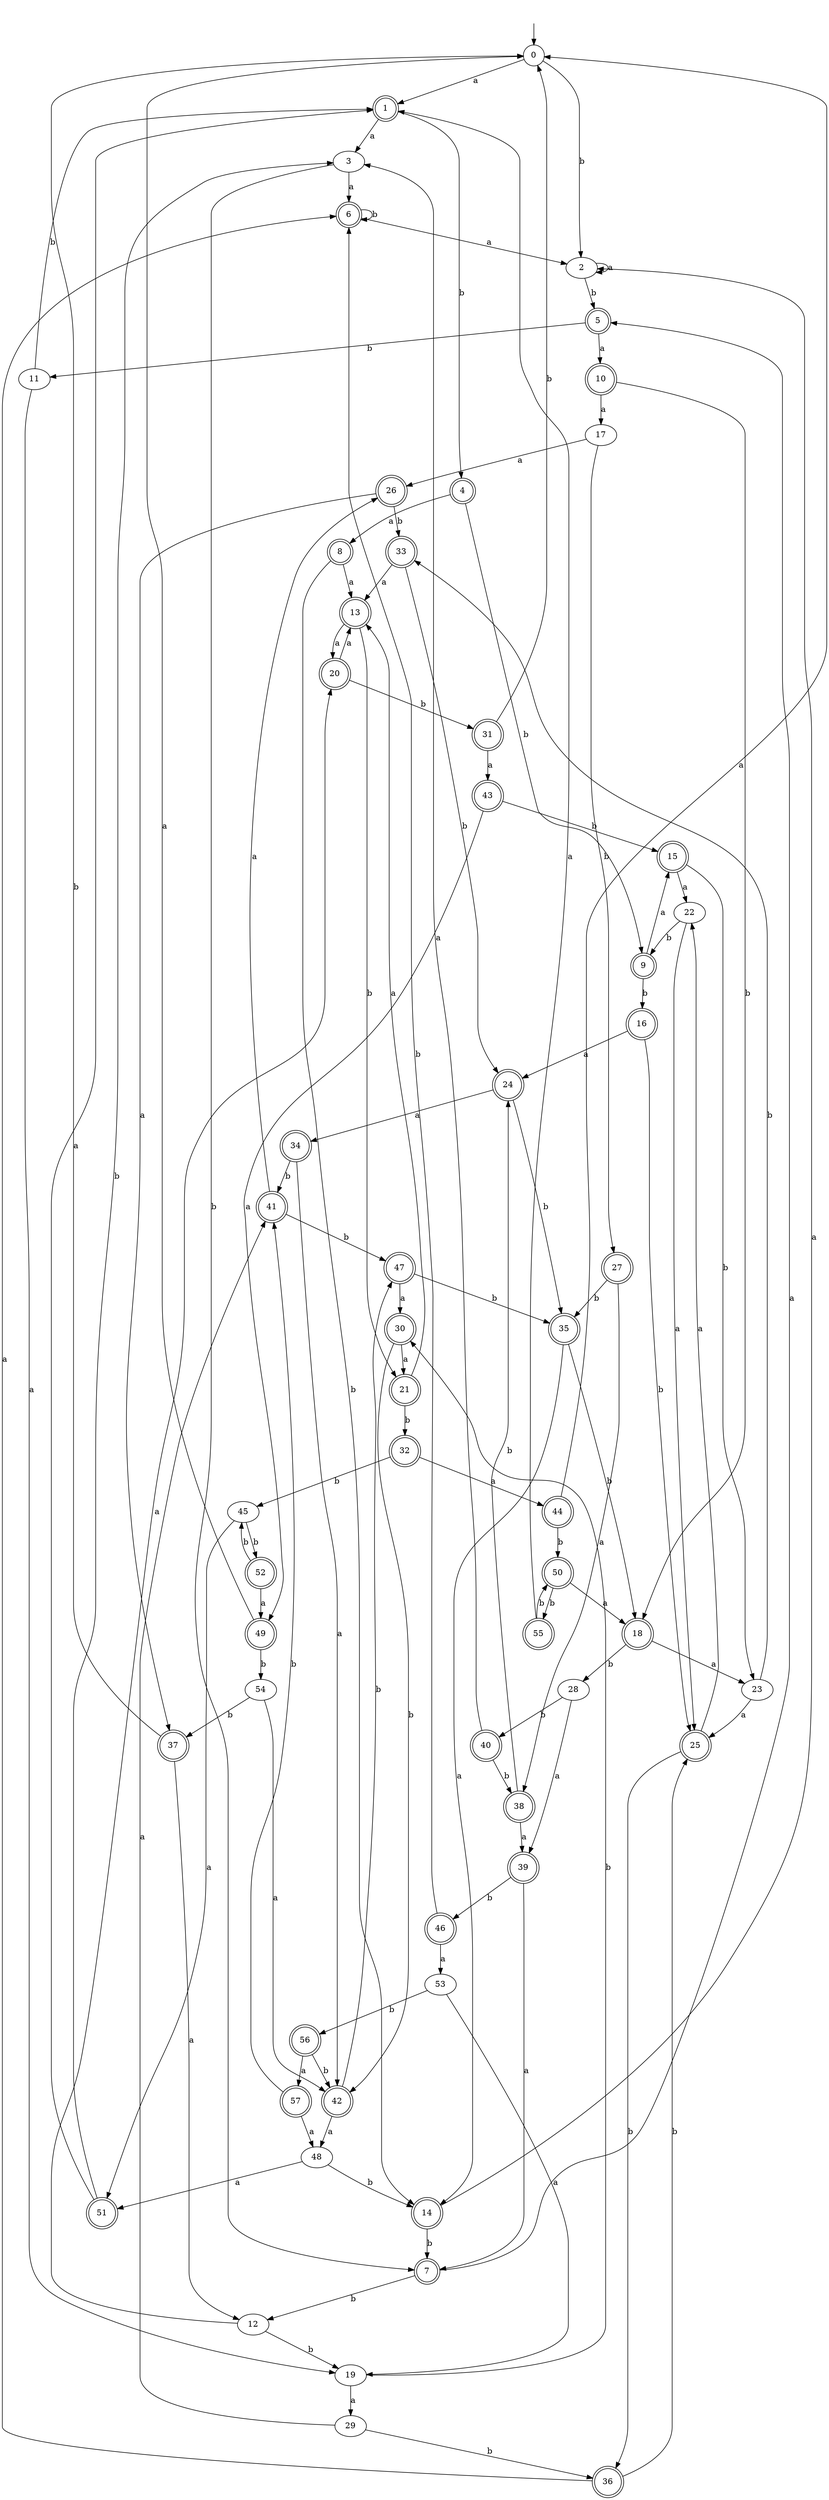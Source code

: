 digraph RandomDFA {
  __start0 [label="", shape=none];
  __start0 -> 0 [label=""];
  0 [shape=circle]
  0 -> 1 [label="a"]
  0 -> 2 [label="b"]
  1 [shape=doublecircle]
  1 -> 3 [label="a"]
  1 -> 4 [label="b"]
  2
  2 -> 2 [label="a"]
  2 -> 5 [label="b"]
  3
  3 -> 6 [label="a"]
  3 -> 7 [label="b"]
  4 [shape=doublecircle]
  4 -> 8 [label="a"]
  4 -> 9 [label="b"]
  5 [shape=doublecircle]
  5 -> 10 [label="a"]
  5 -> 11 [label="b"]
  6 [shape=doublecircle]
  6 -> 2 [label="a"]
  6 -> 6 [label="b"]
  7 [shape=doublecircle]
  7 -> 5 [label="a"]
  7 -> 12 [label="b"]
  8 [shape=doublecircle]
  8 -> 13 [label="a"]
  8 -> 14 [label="b"]
  9 [shape=doublecircle]
  9 -> 15 [label="a"]
  9 -> 16 [label="b"]
  10 [shape=doublecircle]
  10 -> 17 [label="a"]
  10 -> 18 [label="b"]
  11
  11 -> 19 [label="a"]
  11 -> 1 [label="b"]
  12
  12 -> 20 [label="a"]
  12 -> 19 [label="b"]
  13 [shape=doublecircle]
  13 -> 20 [label="a"]
  13 -> 21 [label="b"]
  14 [shape=doublecircle]
  14 -> 2 [label="a"]
  14 -> 7 [label="b"]
  15 [shape=doublecircle]
  15 -> 22 [label="a"]
  15 -> 23 [label="b"]
  16 [shape=doublecircle]
  16 -> 24 [label="a"]
  16 -> 25 [label="b"]
  17
  17 -> 26 [label="a"]
  17 -> 27 [label="b"]
  18 [shape=doublecircle]
  18 -> 23 [label="a"]
  18 -> 28 [label="b"]
  19
  19 -> 29 [label="a"]
  19 -> 30 [label="b"]
  20 [shape=doublecircle]
  20 -> 13 [label="a"]
  20 -> 31 [label="b"]
  21 [shape=doublecircle]
  21 -> 13 [label="a"]
  21 -> 32 [label="b"]
  22
  22 -> 25 [label="a"]
  22 -> 9 [label="b"]
  23
  23 -> 25 [label="a"]
  23 -> 33 [label="b"]
  24 [shape=doublecircle]
  24 -> 34 [label="a"]
  24 -> 35 [label="b"]
  25 [shape=doublecircle]
  25 -> 22 [label="a"]
  25 -> 36 [label="b"]
  26 [shape=doublecircle]
  26 -> 37 [label="a"]
  26 -> 33 [label="b"]
  27 [shape=doublecircle]
  27 -> 38 [label="a"]
  27 -> 35 [label="b"]
  28
  28 -> 39 [label="a"]
  28 -> 40 [label="b"]
  29
  29 -> 41 [label="a"]
  29 -> 36 [label="b"]
  30 [shape=doublecircle]
  30 -> 21 [label="a"]
  30 -> 42 [label="b"]
  31 [shape=doublecircle]
  31 -> 43 [label="a"]
  31 -> 0 [label="b"]
  32 [shape=doublecircle]
  32 -> 44 [label="a"]
  32 -> 45 [label="b"]
  33 [shape=doublecircle]
  33 -> 13 [label="a"]
  33 -> 24 [label="b"]
  34 [shape=doublecircle]
  34 -> 42 [label="a"]
  34 -> 41 [label="b"]
  35 [shape=doublecircle]
  35 -> 14 [label="a"]
  35 -> 18 [label="b"]
  36 [shape=doublecircle]
  36 -> 6 [label="a"]
  36 -> 25 [label="b"]
  37 [shape=doublecircle]
  37 -> 12 [label="a"]
  37 -> 0 [label="b"]
  38 [shape=doublecircle]
  38 -> 39 [label="a"]
  38 -> 24 [label="b"]
  39 [shape=doublecircle]
  39 -> 7 [label="a"]
  39 -> 46 [label="b"]
  40 [shape=doublecircle]
  40 -> 3 [label="a"]
  40 -> 38 [label="b"]
  41 [shape=doublecircle]
  41 -> 26 [label="a"]
  41 -> 47 [label="b"]
  42 [shape=doublecircle]
  42 -> 48 [label="a"]
  42 -> 47 [label="b"]
  43 [shape=doublecircle]
  43 -> 49 [label="a"]
  43 -> 15 [label="b"]
  44 [shape=doublecircle]
  44 -> 0 [label="a"]
  44 -> 50 [label="b"]
  45
  45 -> 51 [label="a"]
  45 -> 52 [label="b"]
  46 [shape=doublecircle]
  46 -> 53 [label="a"]
  46 -> 6 [label="b"]
  47 [shape=doublecircle]
  47 -> 30 [label="a"]
  47 -> 35 [label="b"]
  48
  48 -> 51 [label="a"]
  48 -> 14 [label="b"]
  49 [shape=doublecircle]
  49 -> 0 [label="a"]
  49 -> 54 [label="b"]
  50 [shape=doublecircle]
  50 -> 18 [label="a"]
  50 -> 55 [label="b"]
  51 [shape=doublecircle]
  51 -> 1 [label="a"]
  51 -> 3 [label="b"]
  52 [shape=doublecircle]
  52 -> 49 [label="a"]
  52 -> 45 [label="b"]
  53
  53 -> 19 [label="a"]
  53 -> 56 [label="b"]
  54
  54 -> 42 [label="a"]
  54 -> 37 [label="b"]
  55 [shape=doublecircle]
  55 -> 1 [label="a"]
  55 -> 50 [label="b"]
  56 [shape=doublecircle]
  56 -> 57 [label="a"]
  56 -> 42 [label="b"]
  57 [shape=doublecircle]
  57 -> 48 [label="a"]
  57 -> 41 [label="b"]
}
